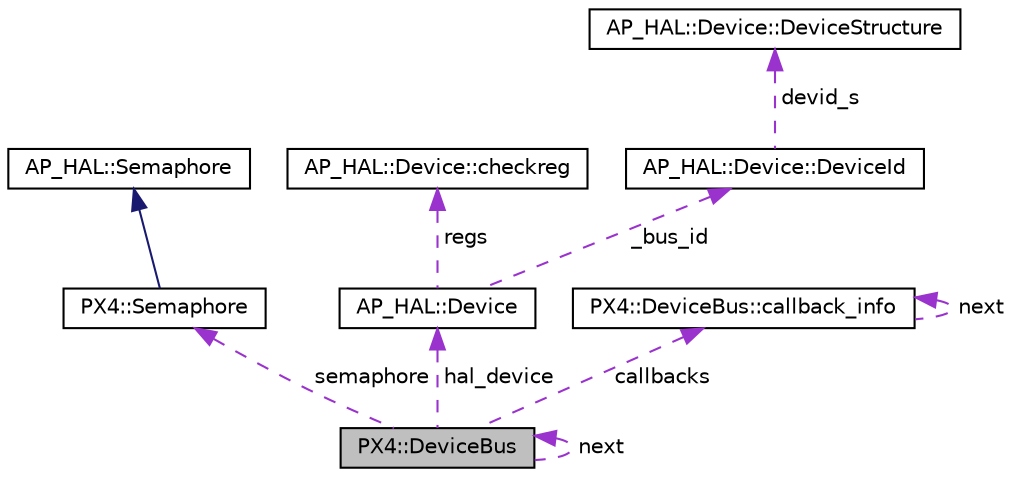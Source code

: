 digraph "PX4::DeviceBus"
{
 // INTERACTIVE_SVG=YES
  edge [fontname="Helvetica",fontsize="10",labelfontname="Helvetica",labelfontsize="10"];
  node [fontname="Helvetica",fontsize="10",shape=record];
  Node1 [label="PX4::DeviceBus",height=0.2,width=0.4,color="black", fillcolor="grey75", style="filled", fontcolor="black"];
  Node1 -> Node1 [dir="back",color="darkorchid3",fontsize="10",style="dashed",label=" next" ,fontname="Helvetica"];
  Node2 -> Node1 [dir="back",color="darkorchid3",fontsize="10",style="dashed",label=" semaphore" ,fontname="Helvetica"];
  Node2 [label="PX4::Semaphore",height=0.2,width=0.4,color="black", fillcolor="white", style="filled",URL="$classPX4_1_1Semaphore.html"];
  Node3 -> Node2 [dir="back",color="midnightblue",fontsize="10",style="solid",fontname="Helvetica"];
  Node3 [label="AP_HAL::Semaphore",height=0.2,width=0.4,color="black", fillcolor="white", style="filled",URL="$classAP__HAL_1_1Semaphore.html"];
  Node4 -> Node1 [dir="back",color="darkorchid3",fontsize="10",style="dashed",label=" hal_device" ,fontname="Helvetica"];
  Node4 [label="AP_HAL::Device",height=0.2,width=0.4,color="black", fillcolor="white", style="filled",URL="$classAP__HAL_1_1Device.html"];
  Node5 -> Node4 [dir="back",color="darkorchid3",fontsize="10",style="dashed",label=" regs" ,fontname="Helvetica"];
  Node5 [label="AP_HAL::Device::checkreg",height=0.2,width=0.4,color="black", fillcolor="white", style="filled",URL="$structAP__HAL_1_1Device_1_1checkreg.html"];
  Node6 -> Node4 [dir="back",color="darkorchid3",fontsize="10",style="dashed",label=" _bus_id" ,fontname="Helvetica"];
  Node6 [label="AP_HAL::Device::DeviceId",height=0.2,width=0.4,color="black", fillcolor="white", style="filled",URL="$unionAP__HAL_1_1Device_1_1DeviceId.html"];
  Node7 -> Node6 [dir="back",color="darkorchid3",fontsize="10",style="dashed",label=" devid_s" ,fontname="Helvetica"];
  Node7 [label="AP_HAL::Device::DeviceStructure",height=0.2,width=0.4,color="black", fillcolor="white", style="filled",URL="$structAP__HAL_1_1Device_1_1DeviceStructure.html"];
  Node8 -> Node1 [dir="back",color="darkorchid3",fontsize="10",style="dashed",label=" callbacks" ,fontname="Helvetica"];
  Node8 [label="PX4::DeviceBus::callback_info",height=0.2,width=0.4,color="black", fillcolor="white", style="filled",URL="$structPX4_1_1DeviceBus_1_1callback__info.html"];
  Node8 -> Node8 [dir="back",color="darkorchid3",fontsize="10",style="dashed",label=" next" ,fontname="Helvetica"];
}
